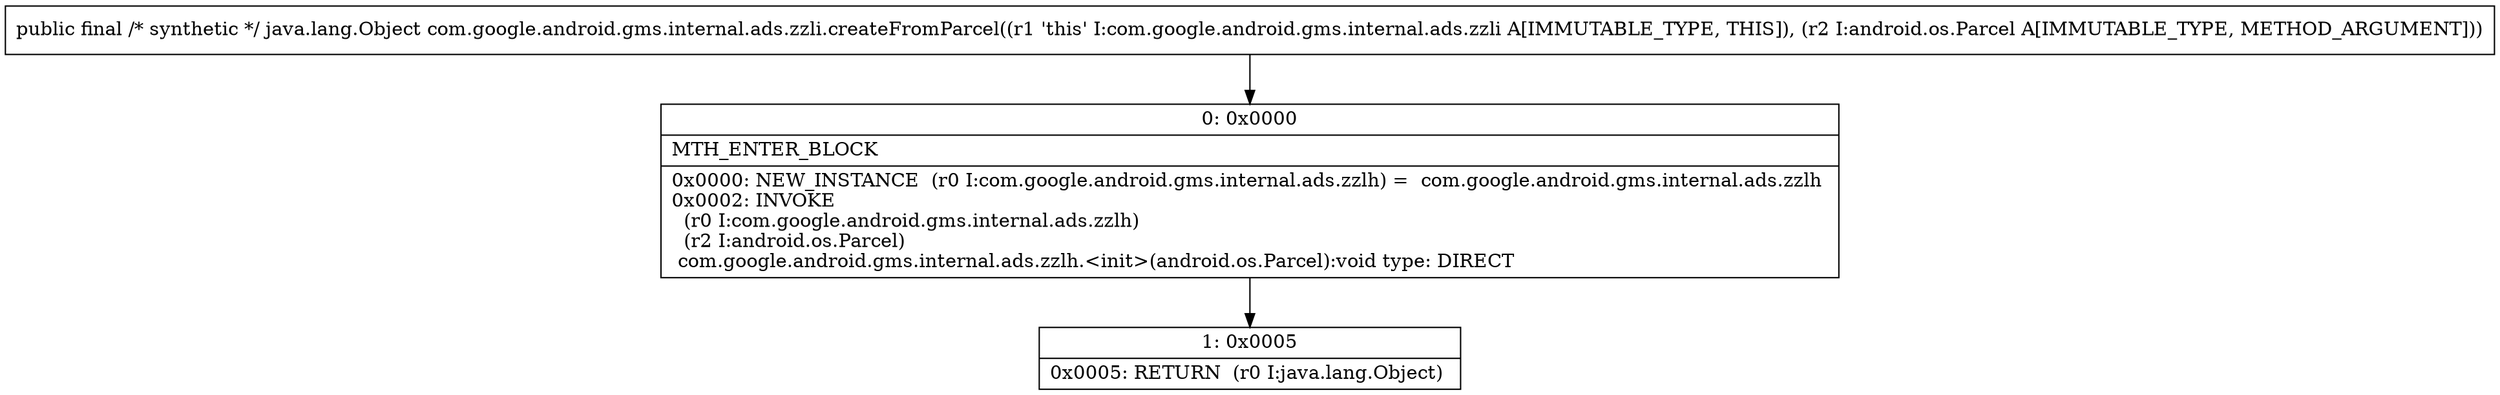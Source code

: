 digraph "CFG forcom.google.android.gms.internal.ads.zzli.createFromParcel(Landroid\/os\/Parcel;)Ljava\/lang\/Object;" {
Node_0 [shape=record,label="{0\:\ 0x0000|MTH_ENTER_BLOCK\l|0x0000: NEW_INSTANCE  (r0 I:com.google.android.gms.internal.ads.zzlh) =  com.google.android.gms.internal.ads.zzlh \l0x0002: INVOKE  \l  (r0 I:com.google.android.gms.internal.ads.zzlh)\l  (r2 I:android.os.Parcel)\l com.google.android.gms.internal.ads.zzlh.\<init\>(android.os.Parcel):void type: DIRECT \l}"];
Node_1 [shape=record,label="{1\:\ 0x0005|0x0005: RETURN  (r0 I:java.lang.Object) \l}"];
MethodNode[shape=record,label="{public final \/* synthetic *\/ java.lang.Object com.google.android.gms.internal.ads.zzli.createFromParcel((r1 'this' I:com.google.android.gms.internal.ads.zzli A[IMMUTABLE_TYPE, THIS]), (r2 I:android.os.Parcel A[IMMUTABLE_TYPE, METHOD_ARGUMENT])) }"];
MethodNode -> Node_0;
Node_0 -> Node_1;
}

